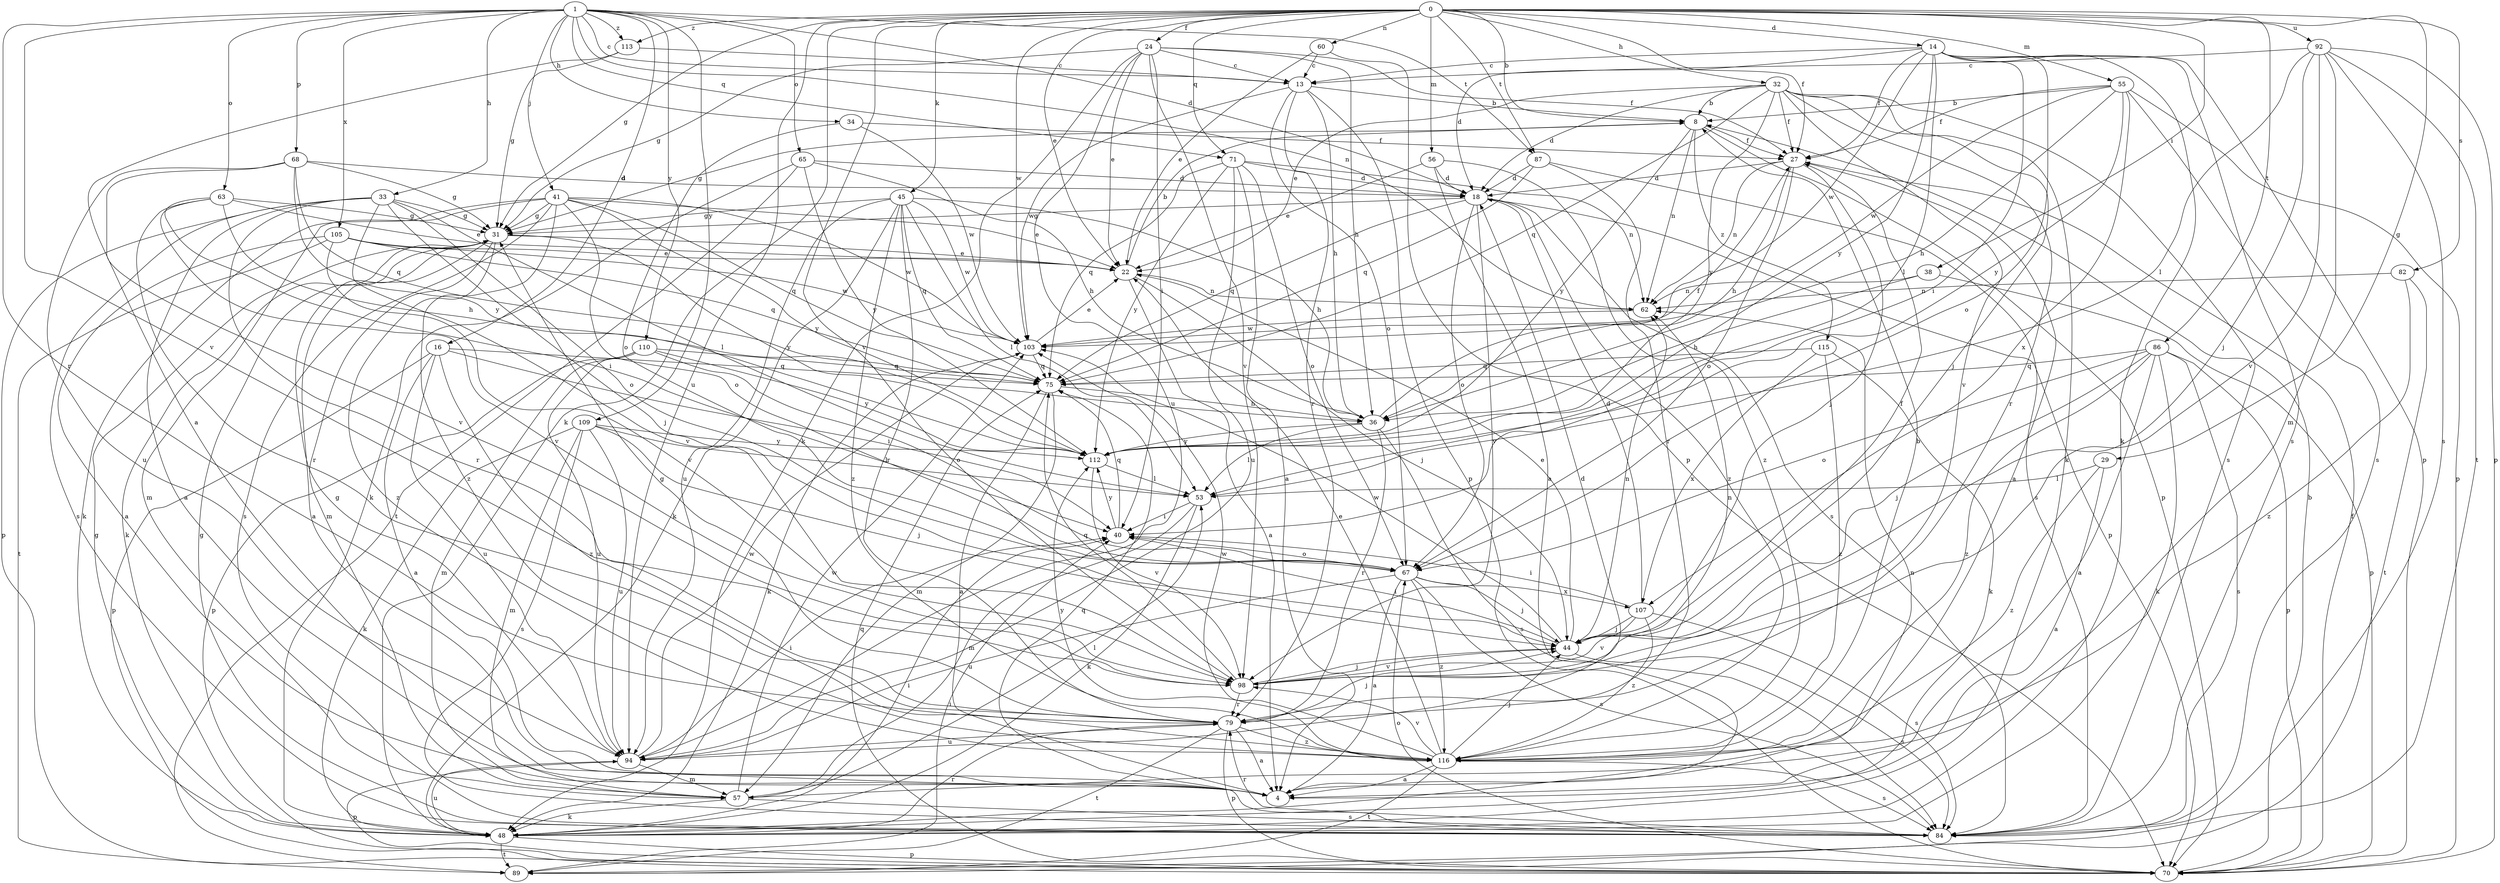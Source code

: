 strict digraph  {
0;
1;
4;
8;
13;
14;
16;
18;
22;
24;
27;
29;
31;
32;
33;
34;
36;
38;
40;
41;
44;
45;
48;
53;
55;
56;
57;
60;
62;
63;
65;
67;
68;
70;
71;
75;
79;
82;
84;
86;
87;
89;
92;
94;
98;
103;
105;
107;
109;
110;
112;
113;
115;
116;
0 -> 8  [label=b];
0 -> 14  [label=d];
0 -> 22  [label=e];
0 -> 24  [label=f];
0 -> 27  [label=f];
0 -> 29  [label=g];
0 -> 31  [label=g];
0 -> 32  [label=h];
0 -> 38  [label=i];
0 -> 45  [label=k];
0 -> 48  [label=k];
0 -> 55  [label=m];
0 -> 56  [label=m];
0 -> 60  [label=n];
0 -> 71  [label=q];
0 -> 82  [label=s];
0 -> 86  [label=t];
0 -> 87  [label=t];
0 -> 92  [label=u];
0 -> 94  [label=u];
0 -> 98  [label=v];
0 -> 103  [label=w];
0 -> 113  [label=z];
1 -> 13  [label=c];
1 -> 16  [label=d];
1 -> 18  [label=d];
1 -> 33  [label=h];
1 -> 34  [label=h];
1 -> 41  [label=j];
1 -> 62  [label=n];
1 -> 63  [label=o];
1 -> 65  [label=o];
1 -> 68  [label=p];
1 -> 71  [label=q];
1 -> 79  [label=r];
1 -> 87  [label=t];
1 -> 98  [label=v];
1 -> 105  [label=x];
1 -> 109  [label=y];
1 -> 110  [label=y];
1 -> 113  [label=z];
8 -> 27  [label=f];
8 -> 31  [label=g];
8 -> 62  [label=n];
8 -> 70  [label=p];
8 -> 112  [label=y];
8 -> 115  [label=z];
13 -> 8  [label=b];
13 -> 36  [label=h];
13 -> 67  [label=o];
13 -> 70  [label=p];
13 -> 79  [label=r];
13 -> 103  [label=w];
14 -> 13  [label=c];
14 -> 18  [label=d];
14 -> 27  [label=f];
14 -> 40  [label=i];
14 -> 48  [label=k];
14 -> 53  [label=l];
14 -> 67  [label=o];
14 -> 70  [label=p];
14 -> 84  [label=s];
14 -> 103  [label=w];
14 -> 112  [label=y];
16 -> 4  [label=a];
16 -> 40  [label=i];
16 -> 70  [label=p];
16 -> 75  [label=q];
16 -> 94  [label=u];
16 -> 116  [label=z];
18 -> 31  [label=g];
18 -> 67  [label=o];
18 -> 70  [label=p];
18 -> 75  [label=q];
18 -> 84  [label=s];
18 -> 98  [label=v];
18 -> 116  [label=z];
22 -> 4  [label=a];
22 -> 8  [label=b];
22 -> 44  [label=j];
22 -> 62  [label=n];
24 -> 13  [label=c];
24 -> 22  [label=e];
24 -> 27  [label=f];
24 -> 31  [label=g];
24 -> 36  [label=h];
24 -> 40  [label=i];
24 -> 48  [label=k];
24 -> 94  [label=u];
24 -> 98  [label=v];
27 -> 4  [label=a];
27 -> 18  [label=d];
27 -> 36  [label=h];
27 -> 44  [label=j];
27 -> 62  [label=n];
27 -> 67  [label=o];
29 -> 4  [label=a];
29 -> 53  [label=l];
29 -> 116  [label=z];
31 -> 4  [label=a];
31 -> 22  [label=e];
31 -> 48  [label=k];
31 -> 57  [label=m];
31 -> 112  [label=y];
31 -> 116  [label=z];
32 -> 8  [label=b];
32 -> 18  [label=d];
32 -> 22  [label=e];
32 -> 27  [label=f];
32 -> 44  [label=j];
32 -> 48  [label=k];
32 -> 75  [label=q];
32 -> 79  [label=r];
32 -> 84  [label=s];
32 -> 98  [label=v];
32 -> 112  [label=y];
33 -> 4  [label=a];
33 -> 31  [label=g];
33 -> 44  [label=j];
33 -> 53  [label=l];
33 -> 67  [label=o];
33 -> 70  [label=p];
33 -> 79  [label=r];
33 -> 84  [label=s];
33 -> 98  [label=v];
34 -> 27  [label=f];
34 -> 67  [label=o];
34 -> 103  [label=w];
36 -> 27  [label=f];
36 -> 53  [label=l];
36 -> 79  [label=r];
36 -> 84  [label=s];
36 -> 112  [label=y];
38 -> 36  [label=h];
38 -> 62  [label=n];
38 -> 70  [label=p];
40 -> 67  [label=o];
40 -> 75  [label=q];
40 -> 112  [label=y];
41 -> 22  [label=e];
41 -> 31  [label=g];
41 -> 48  [label=k];
41 -> 57  [label=m];
41 -> 67  [label=o];
41 -> 75  [label=q];
41 -> 84  [label=s];
41 -> 103  [label=w];
41 -> 112  [label=y];
41 -> 116  [label=z];
44 -> 22  [label=e];
44 -> 27  [label=f];
44 -> 40  [label=i];
44 -> 62  [label=n];
44 -> 84  [label=s];
44 -> 98  [label=v];
44 -> 103  [label=w];
45 -> 31  [label=g];
45 -> 36  [label=h];
45 -> 48  [label=k];
45 -> 53  [label=l];
45 -> 75  [label=q];
45 -> 79  [label=r];
45 -> 94  [label=u];
45 -> 103  [label=w];
45 -> 116  [label=z];
48 -> 31  [label=g];
48 -> 40  [label=i];
48 -> 62  [label=n];
48 -> 70  [label=p];
48 -> 79  [label=r];
48 -> 89  [label=t];
48 -> 94  [label=u];
53 -> 40  [label=i];
53 -> 48  [label=k];
53 -> 57  [label=m];
55 -> 8  [label=b];
55 -> 27  [label=f];
55 -> 36  [label=h];
55 -> 70  [label=p];
55 -> 84  [label=s];
55 -> 103  [label=w];
55 -> 107  [label=x];
55 -> 112  [label=y];
56 -> 4  [label=a];
56 -> 18  [label=d];
56 -> 22  [label=e];
56 -> 116  [label=z];
57 -> 48  [label=k];
57 -> 53  [label=l];
57 -> 84  [label=s];
57 -> 103  [label=w];
60 -> 13  [label=c];
60 -> 22  [label=e];
60 -> 70  [label=p];
62 -> 103  [label=w];
63 -> 22  [label=e];
63 -> 31  [label=g];
63 -> 36  [label=h];
63 -> 40  [label=i];
63 -> 79  [label=r];
63 -> 98  [label=v];
65 -> 18  [label=d];
65 -> 36  [label=h];
65 -> 48  [label=k];
65 -> 89  [label=t];
65 -> 112  [label=y];
67 -> 4  [label=a];
67 -> 44  [label=j];
67 -> 84  [label=s];
67 -> 94  [label=u];
67 -> 107  [label=x];
67 -> 116  [label=z];
68 -> 18  [label=d];
68 -> 31  [label=g];
68 -> 75  [label=q];
68 -> 94  [label=u];
68 -> 98  [label=v];
68 -> 112  [label=y];
70 -> 8  [label=b];
70 -> 27  [label=f];
70 -> 67  [label=o];
70 -> 75  [label=q];
71 -> 4  [label=a];
71 -> 18  [label=d];
71 -> 62  [label=n];
71 -> 67  [label=o];
71 -> 75  [label=q];
71 -> 94  [label=u];
71 -> 112  [label=y];
75 -> 4  [label=a];
75 -> 36  [label=h];
75 -> 57  [label=m];
79 -> 4  [label=a];
79 -> 31  [label=g];
79 -> 44  [label=j];
79 -> 70  [label=p];
79 -> 89  [label=t];
79 -> 94  [label=u];
79 -> 116  [label=z];
82 -> 62  [label=n];
82 -> 89  [label=t];
82 -> 116  [label=z];
84 -> 31  [label=g];
84 -> 75  [label=q];
84 -> 79  [label=r];
86 -> 4  [label=a];
86 -> 44  [label=j];
86 -> 48  [label=k];
86 -> 67  [label=o];
86 -> 70  [label=p];
86 -> 75  [label=q];
86 -> 84  [label=s];
86 -> 116  [label=z];
87 -> 18  [label=d];
87 -> 75  [label=q];
87 -> 79  [label=r];
87 -> 84  [label=s];
89 -> 40  [label=i];
92 -> 13  [label=c];
92 -> 44  [label=j];
92 -> 53  [label=l];
92 -> 57  [label=m];
92 -> 70  [label=p];
92 -> 84  [label=s];
92 -> 89  [label=t];
92 -> 98  [label=v];
94 -> 18  [label=d];
94 -> 31  [label=g];
94 -> 40  [label=i];
94 -> 57  [label=m];
94 -> 70  [label=p];
94 -> 103  [label=w];
98 -> 44  [label=j];
98 -> 62  [label=n];
98 -> 75  [label=q];
98 -> 79  [label=r];
103 -> 22  [label=e];
103 -> 48  [label=k];
103 -> 75  [label=q];
105 -> 4  [label=a];
105 -> 22  [label=e];
105 -> 75  [label=q];
105 -> 89  [label=t];
105 -> 98  [label=v];
105 -> 103  [label=w];
107 -> 18  [label=d];
107 -> 40  [label=i];
107 -> 44  [label=j];
107 -> 84  [label=s];
107 -> 98  [label=v];
107 -> 116  [label=z];
109 -> 44  [label=j];
109 -> 48  [label=k];
109 -> 53  [label=l];
109 -> 57  [label=m];
109 -> 84  [label=s];
109 -> 94  [label=u];
109 -> 112  [label=y];
110 -> 57  [label=m];
110 -> 67  [label=o];
110 -> 70  [label=p];
110 -> 75  [label=q];
110 -> 94  [label=u];
110 -> 112  [label=y];
112 -> 53  [label=l];
112 -> 98  [label=v];
113 -> 4  [label=a];
113 -> 13  [label=c];
113 -> 31  [label=g];
115 -> 48  [label=k];
115 -> 75  [label=q];
115 -> 107  [label=x];
115 -> 116  [label=z];
116 -> 4  [label=a];
116 -> 8  [label=b];
116 -> 22  [label=e];
116 -> 44  [label=j];
116 -> 84  [label=s];
116 -> 89  [label=t];
116 -> 98  [label=v];
116 -> 103  [label=w];
116 -> 112  [label=y];
}
